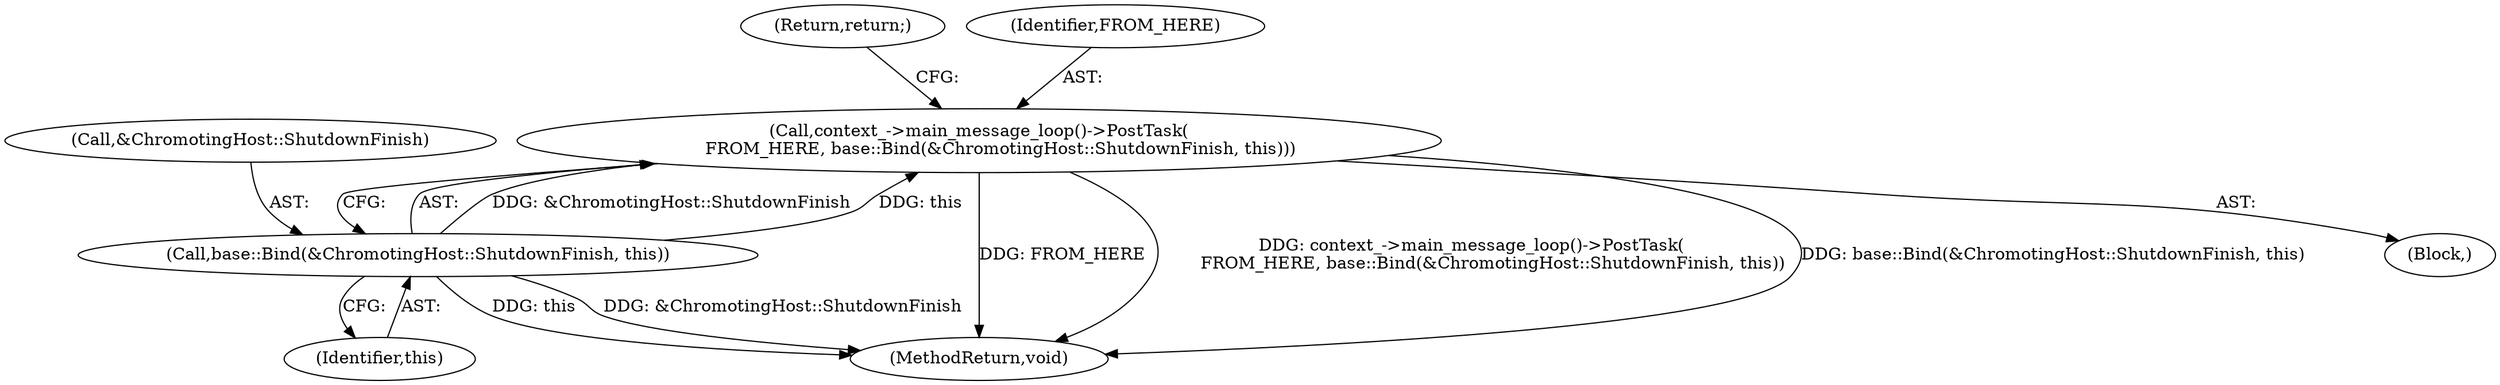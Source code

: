 digraph "1_Chrome_a46bcef82b29d30836a0f26226e3d4aca4fa9612_11@API" {
"1000107" [label="(Call,context_->main_message_loop()->PostTask(\n        FROM_HERE, base::Bind(&ChromotingHost::ShutdownFinish, this)))"];
"1000109" [label="(Call,base::Bind(&ChromotingHost::ShutdownFinish, this))"];
"1000142" [label="(MethodReturn,void)"];
"1000106" [label="(Block,)"];
"1000113" [label="(Return,return;)"];
"1000108" [label="(Identifier,FROM_HERE)"];
"1000107" [label="(Call,context_->main_message_loop()->PostTask(\n        FROM_HERE, base::Bind(&ChromotingHost::ShutdownFinish, this)))"];
"1000112" [label="(Identifier,this)"];
"1000110" [label="(Call,&ChromotingHost::ShutdownFinish)"];
"1000109" [label="(Call,base::Bind(&ChromotingHost::ShutdownFinish, this))"];
"1000107" -> "1000106"  [label="AST: "];
"1000107" -> "1000109"  [label="CFG: "];
"1000108" -> "1000107"  [label="AST: "];
"1000109" -> "1000107"  [label="AST: "];
"1000113" -> "1000107"  [label="CFG: "];
"1000107" -> "1000142"  [label="DDG: FROM_HERE"];
"1000107" -> "1000142"  [label="DDG: context_->main_message_loop()->PostTask(\n        FROM_HERE, base::Bind(&ChromotingHost::ShutdownFinish, this))"];
"1000107" -> "1000142"  [label="DDG: base::Bind(&ChromotingHost::ShutdownFinish, this)"];
"1000109" -> "1000107"  [label="DDG: &ChromotingHost::ShutdownFinish"];
"1000109" -> "1000107"  [label="DDG: this"];
"1000109" -> "1000112"  [label="CFG: "];
"1000110" -> "1000109"  [label="AST: "];
"1000112" -> "1000109"  [label="AST: "];
"1000109" -> "1000142"  [label="DDG: this"];
"1000109" -> "1000142"  [label="DDG: &ChromotingHost::ShutdownFinish"];
}
